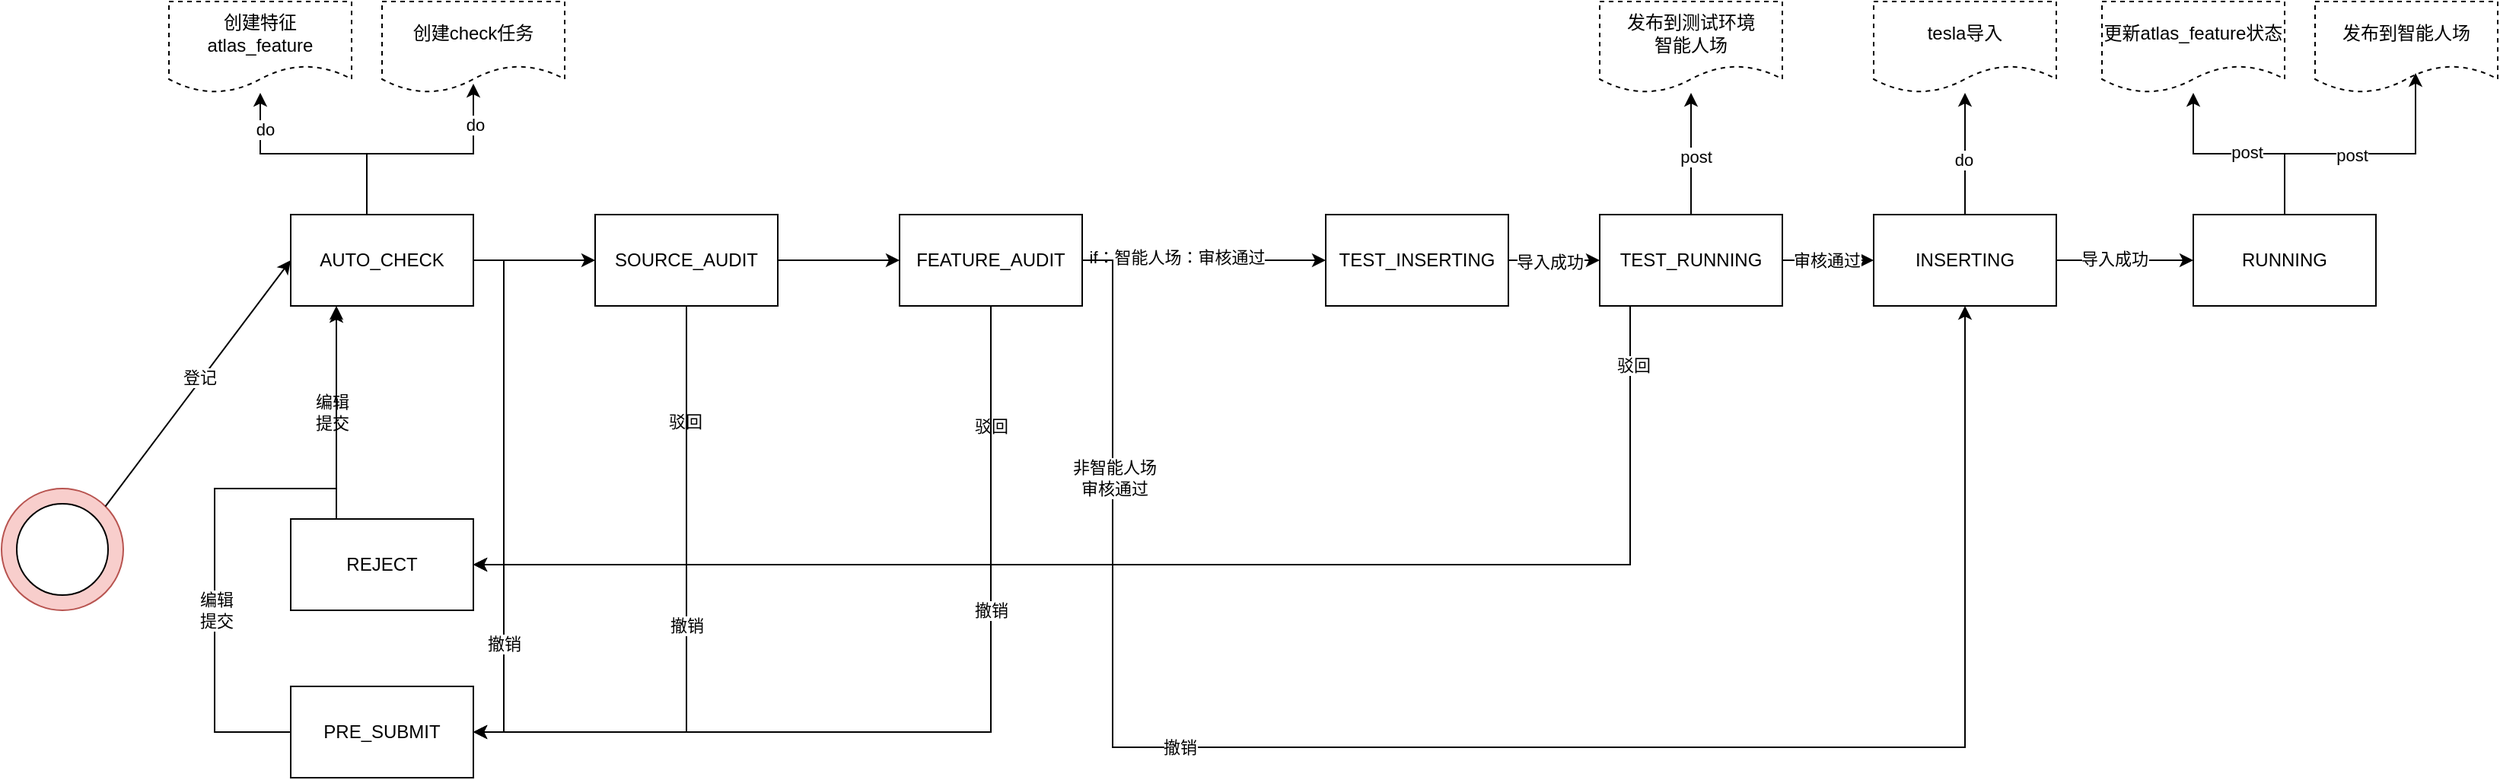 <mxfile version="14.6.3" type="github">
  <diagram id="pWVgIorgCEQsXyrbZfvu" name="Page-1">
    <mxGraphModel dx="1255" dy="2012" grid="1" gridSize="10" guides="1" tooltips="1" connect="1" arrows="1" fold="1" page="1" pageScale="1" pageWidth="827" pageHeight="1169" math="0" shadow="0">
      <root>
        <mxCell id="0" />
        <mxCell id="1" parent="0" />
        <mxCell id="c6ffai6J4IfeZ5ahLLE4-14" value="" style="edgeStyle=orthogonalEdgeStyle;rounded=0;orthogonalLoop=1;jettySize=auto;html=1;" parent="1" source="c6ffai6J4IfeZ5ahLLE4-1" target="c6ffai6J4IfeZ5ahLLE4-13" edge="1">
          <mxGeometry relative="1" as="geometry">
            <Array as="points">
              <mxPoint x="320" y="90" />
              <mxPoint x="250" y="90" />
            </Array>
          </mxGeometry>
        </mxCell>
        <mxCell id="mTs4i2KGGRuWr2ubLSMz-3" value="do" style="edgeLabel;html=1;align=center;verticalAlign=middle;resizable=0;points=[];" parent="c6ffai6J4IfeZ5ahLLE4-14" vertex="1" connectable="0">
          <mxGeometry x="0.68" y="-3" relative="1" as="geometry">
            <mxPoint as="offset" />
          </mxGeometry>
        </mxCell>
        <mxCell id="c6ffai6J4IfeZ5ahLLE4-16" value="" style="edgeStyle=orthogonalEdgeStyle;rounded=0;orthogonalLoop=1;jettySize=auto;html=1;" parent="1" source="c6ffai6J4IfeZ5ahLLE4-1" target="c6ffai6J4IfeZ5ahLLE4-15" edge="1">
          <mxGeometry relative="1" as="geometry" />
        </mxCell>
        <mxCell id="c6ffai6J4IfeZ5ahLLE4-20" value="" style="edgeStyle=orthogonalEdgeStyle;rounded=0;orthogonalLoop=1;jettySize=auto;html=1;entryX=1;entryY=0.5;entryDx=0;entryDy=0;" parent="1" source="c6ffai6J4IfeZ5ahLLE4-1" target="F8pmwGIE2MLGV_qBVy-j-1" edge="1">
          <mxGeometry relative="1" as="geometry">
            <Array as="points">
              <mxPoint x="410" y="160" />
              <mxPoint x="410" y="470" />
            </Array>
          </mxGeometry>
        </mxCell>
        <mxCell id="F8pmwGIE2MLGV_qBVy-j-7" value="撤销" style="edgeLabel;html=1;align=center;verticalAlign=middle;resizable=0;points=[];" parent="c6ffai6J4IfeZ5ahLLE4-20" vertex="1" connectable="0">
          <mxGeometry x="0.554" relative="1" as="geometry">
            <mxPoint as="offset" />
          </mxGeometry>
        </mxCell>
        <mxCell id="c6ffai6J4IfeZ5ahLLE4-1" value="AUTO_CHECK" style="rounded=0;whiteSpace=wrap;html=1;" parent="1" vertex="1">
          <mxGeometry x="270" y="130" width="120" height="60" as="geometry" />
        </mxCell>
        <mxCell id="c6ffai6J4IfeZ5ahLLE4-4" value="" style="group" parent="1" vertex="1" connectable="0">
          <mxGeometry x="80" y="310" width="80" height="80" as="geometry" />
        </mxCell>
        <mxCell id="c6ffai6J4IfeZ5ahLLE4-2" value="" style="ellipse;whiteSpace=wrap;html=1;aspect=fixed;fillColor=#f8cecc;strokeColor=#b85450;" parent="c6ffai6J4IfeZ5ahLLE4-4" vertex="1">
          <mxGeometry width="80" height="80" as="geometry" />
        </mxCell>
        <mxCell id="c6ffai6J4IfeZ5ahLLE4-3" value="" style="ellipse;whiteSpace=wrap;html=1;aspect=fixed;" parent="c6ffai6J4IfeZ5ahLLE4-4" vertex="1">
          <mxGeometry x="10" y="10" width="60" height="60" as="geometry" />
        </mxCell>
        <mxCell id="c6ffai6J4IfeZ5ahLLE4-5" value="" style="endArrow=classic;html=1;exitX=1;exitY=0;exitDx=0;exitDy=0;entryX=0;entryY=0.5;entryDx=0;entryDy=0;" parent="1" source="c6ffai6J4IfeZ5ahLLE4-2" target="c6ffai6J4IfeZ5ahLLE4-1" edge="1">
          <mxGeometry width="50" height="50" relative="1" as="geometry">
            <mxPoint x="280" y="400" as="sourcePoint" />
            <mxPoint x="330" y="350" as="targetPoint" />
          </mxGeometry>
        </mxCell>
        <mxCell id="c6ffai6J4IfeZ5ahLLE4-6" value="登记" style="edgeLabel;html=1;align=center;verticalAlign=middle;resizable=0;points=[];" parent="c6ffai6J4IfeZ5ahLLE4-5" vertex="1" connectable="0">
          <mxGeometry x="0.036" y="2" relative="1" as="geometry">
            <mxPoint as="offset" />
          </mxGeometry>
        </mxCell>
        <mxCell id="c6ffai6J4IfeZ5ahLLE4-13" value="创建特征&lt;br&gt;atlas_feature" style="shape=document;whiteSpace=wrap;html=1;boundedLbl=1;rounded=0;dashed=1;" parent="1" vertex="1">
          <mxGeometry x="190" y="-10" width="120" height="60" as="geometry" />
        </mxCell>
        <mxCell id="c6ffai6J4IfeZ5ahLLE4-18" value="" style="edgeStyle=orthogonalEdgeStyle;rounded=0;orthogonalLoop=1;jettySize=auto;html=1;" parent="1" source="c6ffai6J4IfeZ5ahLLE4-15" target="c6ffai6J4IfeZ5ahLLE4-17" edge="1">
          <mxGeometry relative="1" as="geometry" />
        </mxCell>
        <mxCell id="c6ffai6J4IfeZ5ahLLE4-22" value="" style="edgeStyle=orthogonalEdgeStyle;rounded=0;orthogonalLoop=1;jettySize=auto;html=1;entryX=1;entryY=0.5;entryDx=0;entryDy=0;" parent="1" source="c6ffai6J4IfeZ5ahLLE4-15" target="c6ffai6J4IfeZ5ahLLE4-19" edge="1">
          <mxGeometry relative="1" as="geometry">
            <mxPoint x="530" y="270" as="targetPoint" />
            <Array as="points">
              <mxPoint x="530" y="360" />
            </Array>
          </mxGeometry>
        </mxCell>
        <mxCell id="c6ffai6J4IfeZ5ahLLE4-26" value="驳回" style="edgeLabel;html=1;align=center;verticalAlign=middle;resizable=0;points=[];" parent="c6ffai6J4IfeZ5ahLLE4-22" vertex="1" connectable="0">
          <mxGeometry x="-0.51" y="-1" relative="1" as="geometry">
            <mxPoint as="offset" />
          </mxGeometry>
        </mxCell>
        <mxCell id="c6ffai6J4IfeZ5ahLLE4-15" value="SOURCE_AUDIT" style="rounded=0;whiteSpace=wrap;html=1;" parent="1" vertex="1">
          <mxGeometry x="470" y="130" width="120" height="60" as="geometry" />
        </mxCell>
        <mxCell id="c6ffai6J4IfeZ5ahLLE4-24" value="" style="edgeStyle=orthogonalEdgeStyle;rounded=0;orthogonalLoop=1;jettySize=auto;html=1;entryX=1;entryY=0.5;entryDx=0;entryDy=0;" parent="1" source="c6ffai6J4IfeZ5ahLLE4-17" target="c6ffai6J4IfeZ5ahLLE4-19" edge="1">
          <mxGeometry relative="1" as="geometry">
            <mxPoint x="730" y="270" as="targetPoint" />
            <Array as="points">
              <mxPoint x="730" y="360" />
            </Array>
          </mxGeometry>
        </mxCell>
        <mxCell id="c6ffai6J4IfeZ5ahLLE4-27" value="驳回" style="edgeLabel;html=1;align=center;verticalAlign=middle;resizable=0;points=[];" parent="c6ffai6J4IfeZ5ahLLE4-24" vertex="1" connectable="0">
          <mxGeometry x="-0.69" relative="1" as="geometry">
            <mxPoint as="offset" />
          </mxGeometry>
        </mxCell>
        <mxCell id="6ihYYFcUG0NwCiwKLXXo-2" value="" style="edgeStyle=orthogonalEdgeStyle;rounded=0;orthogonalLoop=1;jettySize=auto;html=1;" parent="1" source="c6ffai6J4IfeZ5ahLLE4-17" target="6ihYYFcUG0NwCiwKLXXo-1" edge="1">
          <mxGeometry relative="1" as="geometry" />
        </mxCell>
        <mxCell id="6ihYYFcUG0NwCiwKLXXo-3" value="if：智能人场：审核通过" style="edgeLabel;html=1;align=center;verticalAlign=middle;resizable=0;points=[];" parent="6ihYYFcUG0NwCiwKLXXo-2" vertex="1" connectable="0">
          <mxGeometry x="-0.233" y="2" relative="1" as="geometry">
            <mxPoint as="offset" />
          </mxGeometry>
        </mxCell>
        <mxCell id="c6ffai6J4IfeZ5ahLLE4-17" value="FEATURE_AUDIT" style="rounded=0;whiteSpace=wrap;html=1;" parent="1" vertex="1">
          <mxGeometry x="670" y="130" width="120" height="60" as="geometry" />
        </mxCell>
        <mxCell id="BjAoX8LeDENds40LJaEB-2" value="" style="edgeStyle=orthogonalEdgeStyle;rounded=0;orthogonalLoop=1;jettySize=auto;html=1;entryX=0.25;entryY=1;entryDx=0;entryDy=0;" parent="1" source="c6ffai6J4IfeZ5ahLLE4-19" target="c6ffai6J4IfeZ5ahLLE4-1" edge="1">
          <mxGeometry relative="1" as="geometry">
            <mxPoint x="190" y="360" as="targetPoint" />
            <Array as="points">
              <mxPoint x="300" y="290" />
              <mxPoint x="300" y="290" />
            </Array>
          </mxGeometry>
        </mxCell>
        <mxCell id="BjAoX8LeDENds40LJaEB-3" value="编辑&lt;br&gt;提交" style="edgeLabel;html=1;align=center;verticalAlign=middle;resizable=0;points=[];" parent="BjAoX8LeDENds40LJaEB-2" vertex="1" connectable="0">
          <mxGeometry y="3" relative="1" as="geometry">
            <mxPoint as="offset" />
          </mxGeometry>
        </mxCell>
        <mxCell id="c6ffai6J4IfeZ5ahLLE4-19" value="REJECT" style="rounded=0;whiteSpace=wrap;html=1;" parent="1" vertex="1">
          <mxGeometry x="270" y="330" width="120" height="60" as="geometry" />
        </mxCell>
        <mxCell id="c6ffai6J4IfeZ5ahLLE4-28" value="创建check任务" style="shape=document;whiteSpace=wrap;html=1;boundedLbl=1;rounded=0;dashed=1;" parent="1" vertex="1">
          <mxGeometry x="330" y="-10" width="120" height="60" as="geometry" />
        </mxCell>
        <mxCell id="c6ffai6J4IfeZ5ahLLE4-29" value="" style="edgeStyle=orthogonalEdgeStyle;rounded=0;orthogonalLoop=1;jettySize=auto;html=1;entryX=0.5;entryY=0.9;entryDx=0;entryDy=0;entryPerimeter=0;exitX=0.5;exitY=0;exitDx=0;exitDy=0;" parent="1" source="c6ffai6J4IfeZ5ahLLE4-1" target="c6ffai6J4IfeZ5ahLLE4-28" edge="1">
          <mxGeometry relative="1" as="geometry">
            <mxPoint x="340" y="140" as="sourcePoint" />
            <mxPoint x="250" y="60" as="targetPoint" />
            <Array as="points">
              <mxPoint x="320" y="130" />
              <mxPoint x="320" y="90" />
              <mxPoint x="390" y="90" />
            </Array>
          </mxGeometry>
        </mxCell>
        <mxCell id="mTs4i2KGGRuWr2ubLSMz-4" value="do" style="edgeLabel;html=1;align=center;verticalAlign=middle;resizable=0;points=[];" parent="c6ffai6J4IfeZ5ahLLE4-29" vertex="1" connectable="0">
          <mxGeometry x="0.675" y="-1" relative="1" as="geometry">
            <mxPoint as="offset" />
          </mxGeometry>
        </mxCell>
        <mxCell id="c6ffai6J4IfeZ5ahLLE4-33" value="" style="edgeStyle=orthogonalEdgeStyle;rounded=0;orthogonalLoop=1;jettySize=auto;html=1;" parent="1" source="c6ffai6J4IfeZ5ahLLE4-30" target="c6ffai6J4IfeZ5ahLLE4-32" edge="1">
          <mxGeometry relative="1" as="geometry" />
        </mxCell>
        <mxCell id="c6ffai6J4IfeZ5ahLLE4-35" value="导入成功" style="edgeLabel;html=1;align=center;verticalAlign=middle;resizable=0;points=[];" parent="c6ffai6J4IfeZ5ahLLE4-33" vertex="1" connectable="0">
          <mxGeometry x="-0.156" y="1" relative="1" as="geometry">
            <mxPoint as="offset" />
          </mxGeometry>
        </mxCell>
        <mxCell id="c6ffai6J4IfeZ5ahLLE4-37" value="" style="edgeStyle=orthogonalEdgeStyle;rounded=0;orthogonalLoop=1;jettySize=auto;html=1;" parent="1" source="c6ffai6J4IfeZ5ahLLE4-30" target="c6ffai6J4IfeZ5ahLLE4-36" edge="1">
          <mxGeometry relative="1" as="geometry" />
        </mxCell>
        <mxCell id="mTs4i2KGGRuWr2ubLSMz-2" value="do" style="edgeLabel;html=1;align=center;verticalAlign=middle;resizable=0;points=[];" parent="c6ffai6J4IfeZ5ahLLE4-37" vertex="1" connectable="0">
          <mxGeometry x="-0.089" y="1" relative="1" as="geometry">
            <mxPoint as="offset" />
          </mxGeometry>
        </mxCell>
        <mxCell id="c6ffai6J4IfeZ5ahLLE4-30" value="INSERTING" style="rounded=0;whiteSpace=wrap;html=1;" parent="1" vertex="1">
          <mxGeometry x="1310" y="130" width="120" height="60" as="geometry" />
        </mxCell>
        <mxCell id="c6ffai6J4IfeZ5ahLLE4-39" value="" style="edgeStyle=orthogonalEdgeStyle;rounded=0;orthogonalLoop=1;jettySize=auto;html=1;" parent="1" source="c6ffai6J4IfeZ5ahLLE4-32" target="yQFtyR75cNQhKtgoben6-1" edge="1">
          <mxGeometry relative="1" as="geometry" />
        </mxCell>
        <mxCell id="mTs4i2KGGRuWr2ubLSMz-1" value="post" style="edgeLabel;html=1;align=center;verticalAlign=middle;resizable=0;points=[];" parent="c6ffai6J4IfeZ5ahLLE4-39" vertex="1" connectable="0">
          <mxGeometry x="-0.067" y="-1" relative="1" as="geometry">
            <mxPoint as="offset" />
          </mxGeometry>
        </mxCell>
        <mxCell id="c6ffai6J4IfeZ5ahLLE4-32" value="RUNNING" style="rounded=0;whiteSpace=wrap;html=1;" parent="1" vertex="1">
          <mxGeometry x="1520" y="130" width="120" height="60" as="geometry" />
        </mxCell>
        <mxCell id="c6ffai6J4IfeZ5ahLLE4-36" value="tesla导入" style="shape=document;whiteSpace=wrap;html=1;boundedLbl=1;rounded=0;dashed=1;" parent="1" vertex="1">
          <mxGeometry x="1310" y="-10" width="120" height="60" as="geometry" />
        </mxCell>
        <mxCell id="c6ffai6J4IfeZ5ahLLE4-38" value="发布到智能人场" style="shape=document;whiteSpace=wrap;html=1;boundedLbl=1;rounded=0;dashed=1;" parent="1" vertex="1">
          <mxGeometry x="1600" y="-10" width="120" height="60" as="geometry" />
        </mxCell>
        <mxCell id="yQFtyR75cNQhKtgoben6-1" value="更新atlas_feature状态" style="shape=document;whiteSpace=wrap;html=1;boundedLbl=1;rounded=0;dashed=1;" parent="1" vertex="1">
          <mxGeometry x="1460" y="-10" width="120" height="60" as="geometry" />
        </mxCell>
        <mxCell id="yQFtyR75cNQhKtgoben6-6" value="" style="edgeStyle=orthogonalEdgeStyle;rounded=0;orthogonalLoop=1;jettySize=auto;html=1;entryX=0.55;entryY=0.783;entryDx=0;entryDy=0;entryPerimeter=0;exitX=0.5;exitY=0;exitDx=0;exitDy=0;" parent="1" source="c6ffai6J4IfeZ5ahLLE4-32" target="c6ffai6J4IfeZ5ahLLE4-38" edge="1">
          <mxGeometry relative="1" as="geometry">
            <mxPoint x="1590" y="140" as="sourcePoint" />
            <mxPoint x="1530" y="40" as="targetPoint" />
          </mxGeometry>
        </mxCell>
        <mxCell id="yQFtyR75cNQhKtgoben6-7" value="post" style="edgeLabel;html=1;align=center;verticalAlign=middle;resizable=0;points=[];" parent="yQFtyR75cNQhKtgoben6-6" vertex="1" connectable="0">
          <mxGeometry x="-0.067" y="-1" relative="1" as="geometry">
            <mxPoint as="offset" />
          </mxGeometry>
        </mxCell>
        <mxCell id="6ihYYFcUG0NwCiwKLXXo-5" value="" style="edgeStyle=orthogonalEdgeStyle;rounded=0;orthogonalLoop=1;jettySize=auto;html=1;" parent="1" source="6ihYYFcUG0NwCiwKLXXo-1" target="6ihYYFcUG0NwCiwKLXXo-4" edge="1">
          <mxGeometry relative="1" as="geometry" />
        </mxCell>
        <mxCell id="6ihYYFcUG0NwCiwKLXXo-6" value="导入成功" style="edgeLabel;html=1;align=center;verticalAlign=middle;resizable=0;points=[];" parent="6ihYYFcUG0NwCiwKLXXo-5" vertex="1" connectable="0">
          <mxGeometry x="-0.12" y="-1" relative="1" as="geometry">
            <mxPoint as="offset" />
          </mxGeometry>
        </mxCell>
        <mxCell id="6ihYYFcUG0NwCiwKLXXo-1" value="TEST_INSERTING" style="rounded=0;whiteSpace=wrap;html=1;" parent="1" vertex="1">
          <mxGeometry x="950" y="130" width="120" height="60" as="geometry" />
        </mxCell>
        <mxCell id="6ihYYFcUG0NwCiwKLXXo-7" value="" style="edgeStyle=orthogonalEdgeStyle;rounded=0;orthogonalLoop=1;jettySize=auto;html=1;" parent="1" source="6ihYYFcUG0NwCiwKLXXo-4" target="c6ffai6J4IfeZ5ahLLE4-30" edge="1">
          <mxGeometry relative="1" as="geometry" />
        </mxCell>
        <mxCell id="6ihYYFcUG0NwCiwKLXXo-8" value="审核通过" style="edgeLabel;html=1;align=center;verticalAlign=middle;resizable=0;points=[];" parent="6ihYYFcUG0NwCiwKLXXo-7" vertex="1" connectable="0">
          <mxGeometry x="-0.04" relative="1" as="geometry">
            <mxPoint as="offset" />
          </mxGeometry>
        </mxCell>
        <mxCell id="6ihYYFcUG0NwCiwKLXXo-16" value="" style="edgeStyle=orthogonalEdgeStyle;rounded=0;orthogonalLoop=1;jettySize=auto;html=1;" parent="1" source="6ihYYFcUG0NwCiwKLXXo-4" target="6ihYYFcUG0NwCiwKLXXo-15" edge="1">
          <mxGeometry relative="1" as="geometry" />
        </mxCell>
        <mxCell id="6ihYYFcUG0NwCiwKLXXo-17" value="post" style="edgeLabel;html=1;align=center;verticalAlign=middle;resizable=0;points=[];" parent="6ihYYFcUG0NwCiwKLXXo-16" vertex="1" connectable="0">
          <mxGeometry x="-0.05" y="-3" relative="1" as="geometry">
            <mxPoint as="offset" />
          </mxGeometry>
        </mxCell>
        <mxCell id="6ihYYFcUG0NwCiwKLXXo-4" value="TEST_RUNNING" style="rounded=0;whiteSpace=wrap;html=1;" parent="1" vertex="1">
          <mxGeometry x="1130" y="130" width="120" height="60" as="geometry" />
        </mxCell>
        <mxCell id="6ihYYFcUG0NwCiwKLXXo-12" value="" style="edgeStyle=orthogonalEdgeStyle;rounded=0;orthogonalLoop=1;jettySize=auto;html=1;entryX=1;entryY=0.5;entryDx=0;entryDy=0;exitX=0.5;exitY=1;exitDx=0;exitDy=0;" parent="1" source="6ihYYFcUG0NwCiwKLXXo-4" target="c6ffai6J4IfeZ5ahLLE4-19" edge="1">
          <mxGeometry relative="1" as="geometry">
            <mxPoint x="630" y="370" as="targetPoint" />
            <Array as="points">
              <mxPoint x="1150" y="360" />
            </Array>
            <mxPoint x="1171" y="201.02" as="sourcePoint" />
          </mxGeometry>
        </mxCell>
        <mxCell id="6ihYYFcUG0NwCiwKLXXo-14" value="驳回" style="edgeLabel;html=1;align=center;verticalAlign=middle;resizable=0;points=[];" parent="6ihYYFcUG0NwCiwKLXXo-12" vertex="1" connectable="0">
          <mxGeometry x="-0.837" y="2" relative="1" as="geometry">
            <mxPoint as="offset" />
          </mxGeometry>
        </mxCell>
        <mxCell id="6ihYYFcUG0NwCiwKLXXo-15" value="发布到测试环境&lt;br&gt;智能人场" style="shape=document;whiteSpace=wrap;html=1;boundedLbl=1;rounded=0;dashed=1;" parent="1" vertex="1">
          <mxGeometry x="1130" y="-10" width="120" height="60" as="geometry" />
        </mxCell>
        <mxCell id="F8pmwGIE2MLGV_qBVy-j-1" value="PRE_SUBMIT" style="rounded=0;whiteSpace=wrap;html=1;" parent="1" vertex="1">
          <mxGeometry x="270" y="440" width="120" height="60" as="geometry" />
        </mxCell>
        <mxCell id="F8pmwGIE2MLGV_qBVy-j-2" value="" style="edgeStyle=orthogonalEdgeStyle;rounded=0;orthogonalLoop=1;jettySize=auto;html=1;entryX=1;entryY=0.5;entryDx=0;entryDy=0;exitX=0.5;exitY=1;exitDx=0;exitDy=0;" parent="1" source="c6ffai6J4IfeZ5ahLLE4-15" target="F8pmwGIE2MLGV_qBVy-j-1" edge="1">
          <mxGeometry relative="1" as="geometry">
            <mxPoint x="400" y="170" as="sourcePoint" />
            <mxPoint x="400" y="480" as="targetPoint" />
            <Array as="points">
              <mxPoint x="530" y="470" />
            </Array>
          </mxGeometry>
        </mxCell>
        <mxCell id="F8pmwGIE2MLGV_qBVy-j-3" value="撤销" style="edgeLabel;html=1;align=center;verticalAlign=middle;resizable=0;points=[];" parent="F8pmwGIE2MLGV_qBVy-j-2" vertex="1" connectable="0">
          <mxGeometry relative="1" as="geometry">
            <mxPoint as="offset" />
          </mxGeometry>
        </mxCell>
        <mxCell id="F8pmwGIE2MLGV_qBVy-j-4" value="" style="edgeStyle=orthogonalEdgeStyle;rounded=0;orthogonalLoop=1;jettySize=auto;html=1;entryX=1;entryY=0.5;entryDx=0;entryDy=0;exitX=0.5;exitY=1;exitDx=0;exitDy=0;" parent="1" source="c6ffai6J4IfeZ5ahLLE4-17" target="F8pmwGIE2MLGV_qBVy-j-1" edge="1">
          <mxGeometry relative="1" as="geometry">
            <mxPoint x="540" y="200" as="sourcePoint" />
            <mxPoint x="400" y="480" as="targetPoint" />
            <Array as="points">
              <mxPoint x="730" y="470" />
            </Array>
          </mxGeometry>
        </mxCell>
        <mxCell id="F8pmwGIE2MLGV_qBVy-j-6" value="撤销" style="edgeLabel;html=1;align=center;verticalAlign=middle;resizable=0;points=[];" parent="F8pmwGIE2MLGV_qBVy-j-4" vertex="1" connectable="0">
          <mxGeometry x="-0.355" relative="1" as="geometry">
            <mxPoint as="offset" />
          </mxGeometry>
        </mxCell>
        <mxCell id="F8pmwGIE2MLGV_qBVy-j-8" value="" style="edgeStyle=orthogonalEdgeStyle;rounded=0;orthogonalLoop=1;jettySize=auto;html=1;exitX=0;exitY=0.5;exitDx=0;exitDy=0;" parent="1" source="F8pmwGIE2MLGV_qBVy-j-1" edge="1">
          <mxGeometry relative="1" as="geometry">
            <mxPoint x="300" y="192" as="targetPoint" />
            <Array as="points">
              <mxPoint x="220" y="470" />
              <mxPoint x="220" y="310" />
              <mxPoint x="300" y="310" />
            </Array>
            <mxPoint x="310" y="340" as="sourcePoint" />
          </mxGeometry>
        </mxCell>
        <mxCell id="F8pmwGIE2MLGV_qBVy-j-10" value="编辑&lt;br&gt;提交" style="edgeLabel;html=1;align=center;verticalAlign=middle;resizable=0;points=[];" parent="F8pmwGIE2MLGV_qBVy-j-8" vertex="1" connectable="0">
          <mxGeometry x="-0.363" y="-1" relative="1" as="geometry">
            <mxPoint as="offset" />
          </mxGeometry>
        </mxCell>
        <mxCell id="M4uF2JzG112t3yorJRDI-1" value="" style="edgeStyle=orthogonalEdgeStyle;rounded=0;orthogonalLoop=1;jettySize=auto;html=1;entryX=0.5;entryY=1;entryDx=0;entryDy=0;exitX=1;exitY=0.5;exitDx=0;exitDy=0;" edge="1" parent="1" source="c6ffai6J4IfeZ5ahLLE4-17" target="c6ffai6J4IfeZ5ahLLE4-30">
          <mxGeometry relative="1" as="geometry">
            <mxPoint x="740" y="200" as="sourcePoint" />
            <mxPoint x="400" y="480" as="targetPoint" />
            <Array as="points">
              <mxPoint x="810" y="160" />
              <mxPoint x="810" y="480" />
              <mxPoint x="1370" y="480" />
            </Array>
          </mxGeometry>
        </mxCell>
        <mxCell id="M4uF2JzG112t3yorJRDI-2" value="撤销" style="edgeLabel;html=1;align=center;verticalAlign=middle;resizable=0;points=[];" vertex="1" connectable="0" parent="M4uF2JzG112t3yorJRDI-1">
          <mxGeometry x="-0.355" relative="1" as="geometry">
            <mxPoint as="offset" />
          </mxGeometry>
        </mxCell>
        <mxCell id="M4uF2JzG112t3yorJRDI-3" value="非智能人场&lt;br&gt;审核通过" style="edgeLabel;html=1;align=center;verticalAlign=middle;resizable=0;points=[];" vertex="1" connectable="0" parent="M4uF2JzG112t3yorJRDI-1">
          <mxGeometry x="-0.726" y="1" relative="1" as="geometry">
            <mxPoint as="offset" />
          </mxGeometry>
        </mxCell>
      </root>
    </mxGraphModel>
  </diagram>
</mxfile>
